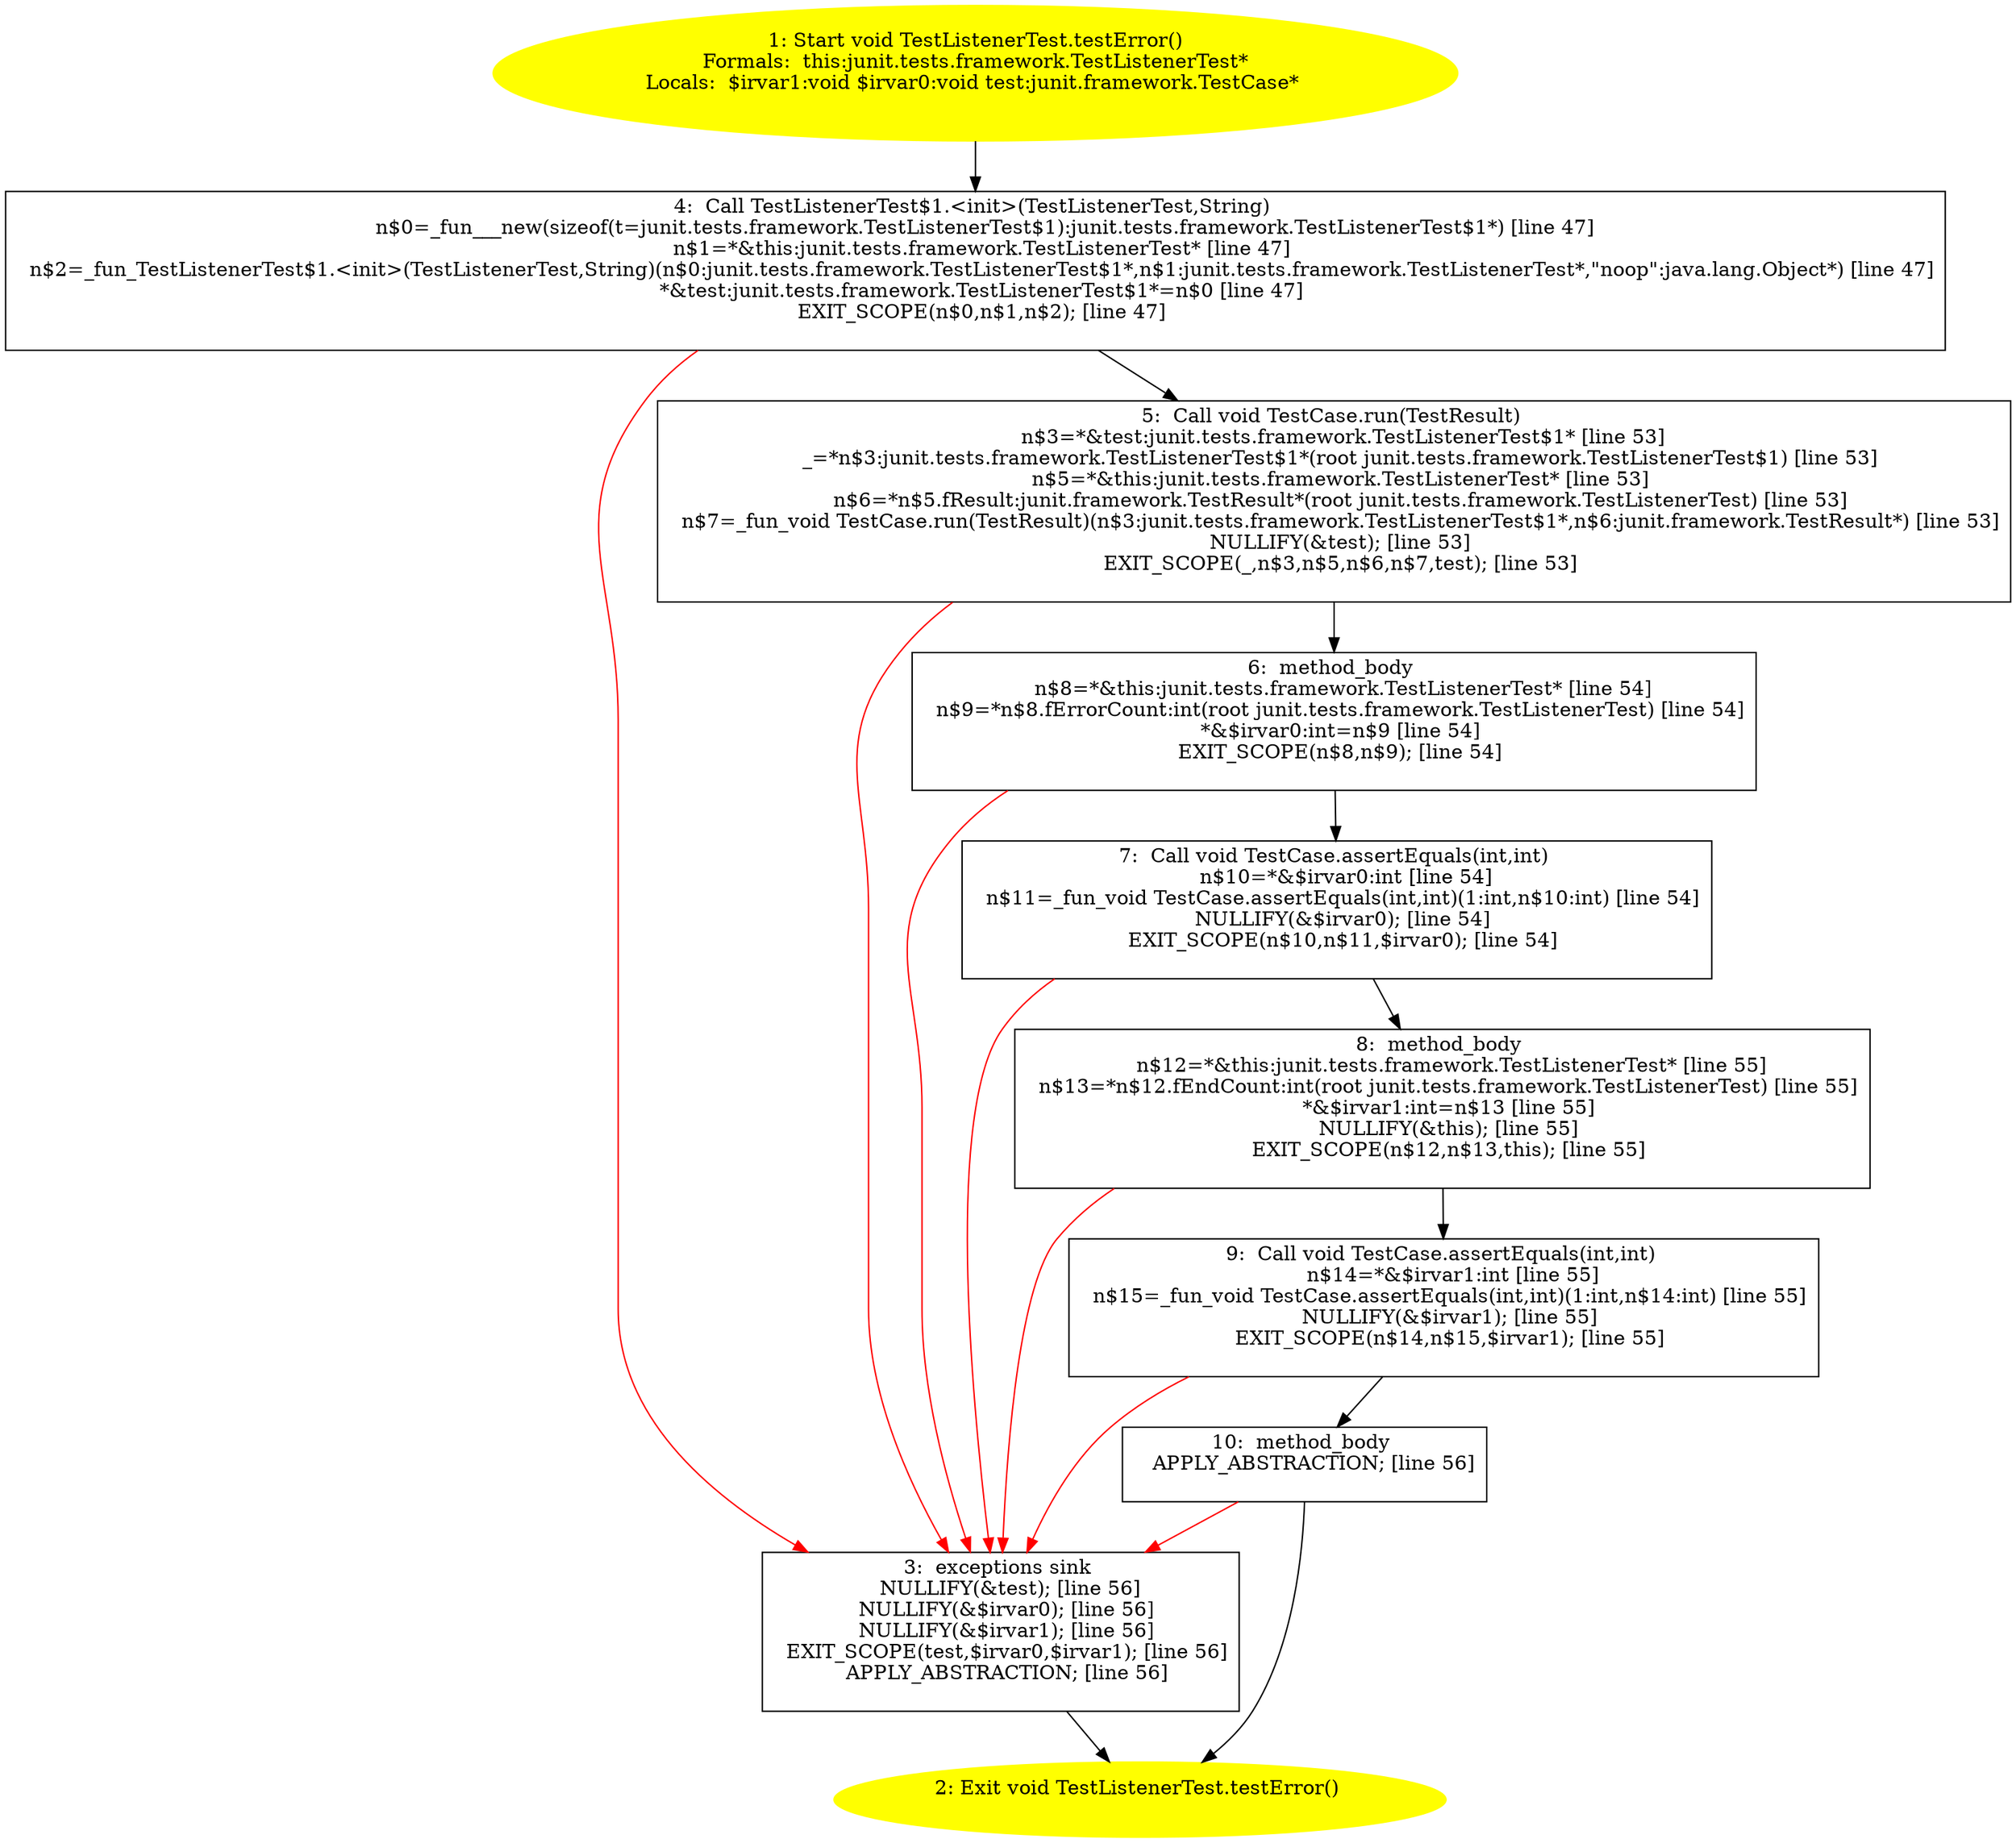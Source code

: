 /* @generated */
digraph cfg {
"junit.tests.framework.TestListenerTest.testError():void.a08bd3f0c9ed1328d454f878205158a5_1" [label="1: Start void TestListenerTest.testError()\nFormals:  this:junit.tests.framework.TestListenerTest*\nLocals:  $irvar1:void $irvar0:void test:junit.framework.TestCase* \n  " color=yellow style=filled]
	

	 "junit.tests.framework.TestListenerTest.testError():void.a08bd3f0c9ed1328d454f878205158a5_1" -> "junit.tests.framework.TestListenerTest.testError():void.a08bd3f0c9ed1328d454f878205158a5_4" ;
"junit.tests.framework.TestListenerTest.testError():void.a08bd3f0c9ed1328d454f878205158a5_2" [label="2: Exit void TestListenerTest.testError() \n  " color=yellow style=filled]
	

"junit.tests.framework.TestListenerTest.testError():void.a08bd3f0c9ed1328d454f878205158a5_3" [label="3:  exceptions sink \n   NULLIFY(&test); [line 56]\n  NULLIFY(&$irvar0); [line 56]\n  NULLIFY(&$irvar1); [line 56]\n  EXIT_SCOPE(test,$irvar0,$irvar1); [line 56]\n  APPLY_ABSTRACTION; [line 56]\n " shape="box"]
	

	 "junit.tests.framework.TestListenerTest.testError():void.a08bd3f0c9ed1328d454f878205158a5_3" -> "junit.tests.framework.TestListenerTest.testError():void.a08bd3f0c9ed1328d454f878205158a5_2" ;
"junit.tests.framework.TestListenerTest.testError():void.a08bd3f0c9ed1328d454f878205158a5_4" [label="4:  Call TestListenerTest$1.<init>(TestListenerTest,String) \n   n$0=_fun___new(sizeof(t=junit.tests.framework.TestListenerTest$1):junit.tests.framework.TestListenerTest$1*) [line 47]\n  n$1=*&this:junit.tests.framework.TestListenerTest* [line 47]\n  n$2=_fun_TestListenerTest$1.<init>(TestListenerTest,String)(n$0:junit.tests.framework.TestListenerTest$1*,n$1:junit.tests.framework.TestListenerTest*,\"noop\":java.lang.Object*) [line 47]\n  *&test:junit.tests.framework.TestListenerTest$1*=n$0 [line 47]\n  EXIT_SCOPE(n$0,n$1,n$2); [line 47]\n " shape="box"]
	

	 "junit.tests.framework.TestListenerTest.testError():void.a08bd3f0c9ed1328d454f878205158a5_4" -> "junit.tests.framework.TestListenerTest.testError():void.a08bd3f0c9ed1328d454f878205158a5_5" ;
	 "junit.tests.framework.TestListenerTest.testError():void.a08bd3f0c9ed1328d454f878205158a5_4" -> "junit.tests.framework.TestListenerTest.testError():void.a08bd3f0c9ed1328d454f878205158a5_3" [color="red" ];
"junit.tests.framework.TestListenerTest.testError():void.a08bd3f0c9ed1328d454f878205158a5_5" [label="5:  Call void TestCase.run(TestResult) \n   n$3=*&test:junit.tests.framework.TestListenerTest$1* [line 53]\n  _=*n$3:junit.tests.framework.TestListenerTest$1*(root junit.tests.framework.TestListenerTest$1) [line 53]\n  n$5=*&this:junit.tests.framework.TestListenerTest* [line 53]\n  n$6=*n$5.fResult:junit.framework.TestResult*(root junit.tests.framework.TestListenerTest) [line 53]\n  n$7=_fun_void TestCase.run(TestResult)(n$3:junit.tests.framework.TestListenerTest$1*,n$6:junit.framework.TestResult*) [line 53]\n  NULLIFY(&test); [line 53]\n  EXIT_SCOPE(_,n$3,n$5,n$6,n$7,test); [line 53]\n " shape="box"]
	

	 "junit.tests.framework.TestListenerTest.testError():void.a08bd3f0c9ed1328d454f878205158a5_5" -> "junit.tests.framework.TestListenerTest.testError():void.a08bd3f0c9ed1328d454f878205158a5_6" ;
	 "junit.tests.framework.TestListenerTest.testError():void.a08bd3f0c9ed1328d454f878205158a5_5" -> "junit.tests.framework.TestListenerTest.testError():void.a08bd3f0c9ed1328d454f878205158a5_3" [color="red" ];
"junit.tests.framework.TestListenerTest.testError():void.a08bd3f0c9ed1328d454f878205158a5_6" [label="6:  method_body \n   n$8=*&this:junit.tests.framework.TestListenerTest* [line 54]\n  n$9=*n$8.fErrorCount:int(root junit.tests.framework.TestListenerTest) [line 54]\n  *&$irvar0:int=n$9 [line 54]\n  EXIT_SCOPE(n$8,n$9); [line 54]\n " shape="box"]
	

	 "junit.tests.framework.TestListenerTest.testError():void.a08bd3f0c9ed1328d454f878205158a5_6" -> "junit.tests.framework.TestListenerTest.testError():void.a08bd3f0c9ed1328d454f878205158a5_7" ;
	 "junit.tests.framework.TestListenerTest.testError():void.a08bd3f0c9ed1328d454f878205158a5_6" -> "junit.tests.framework.TestListenerTest.testError():void.a08bd3f0c9ed1328d454f878205158a5_3" [color="red" ];
"junit.tests.framework.TestListenerTest.testError():void.a08bd3f0c9ed1328d454f878205158a5_7" [label="7:  Call void TestCase.assertEquals(int,int) \n   n$10=*&$irvar0:int [line 54]\n  n$11=_fun_void TestCase.assertEquals(int,int)(1:int,n$10:int) [line 54]\n  NULLIFY(&$irvar0); [line 54]\n  EXIT_SCOPE(n$10,n$11,$irvar0); [line 54]\n " shape="box"]
	

	 "junit.tests.framework.TestListenerTest.testError():void.a08bd3f0c9ed1328d454f878205158a5_7" -> "junit.tests.framework.TestListenerTest.testError():void.a08bd3f0c9ed1328d454f878205158a5_8" ;
	 "junit.tests.framework.TestListenerTest.testError():void.a08bd3f0c9ed1328d454f878205158a5_7" -> "junit.tests.framework.TestListenerTest.testError():void.a08bd3f0c9ed1328d454f878205158a5_3" [color="red" ];
"junit.tests.framework.TestListenerTest.testError():void.a08bd3f0c9ed1328d454f878205158a5_8" [label="8:  method_body \n   n$12=*&this:junit.tests.framework.TestListenerTest* [line 55]\n  n$13=*n$12.fEndCount:int(root junit.tests.framework.TestListenerTest) [line 55]\n  *&$irvar1:int=n$13 [line 55]\n  NULLIFY(&this); [line 55]\n  EXIT_SCOPE(n$12,n$13,this); [line 55]\n " shape="box"]
	

	 "junit.tests.framework.TestListenerTest.testError():void.a08bd3f0c9ed1328d454f878205158a5_8" -> "junit.tests.framework.TestListenerTest.testError():void.a08bd3f0c9ed1328d454f878205158a5_9" ;
	 "junit.tests.framework.TestListenerTest.testError():void.a08bd3f0c9ed1328d454f878205158a5_8" -> "junit.tests.framework.TestListenerTest.testError():void.a08bd3f0c9ed1328d454f878205158a5_3" [color="red" ];
"junit.tests.framework.TestListenerTest.testError():void.a08bd3f0c9ed1328d454f878205158a5_9" [label="9:  Call void TestCase.assertEquals(int,int) \n   n$14=*&$irvar1:int [line 55]\n  n$15=_fun_void TestCase.assertEquals(int,int)(1:int,n$14:int) [line 55]\n  NULLIFY(&$irvar1); [line 55]\n  EXIT_SCOPE(n$14,n$15,$irvar1); [line 55]\n " shape="box"]
	

	 "junit.tests.framework.TestListenerTest.testError():void.a08bd3f0c9ed1328d454f878205158a5_9" -> "junit.tests.framework.TestListenerTest.testError():void.a08bd3f0c9ed1328d454f878205158a5_10" ;
	 "junit.tests.framework.TestListenerTest.testError():void.a08bd3f0c9ed1328d454f878205158a5_9" -> "junit.tests.framework.TestListenerTest.testError():void.a08bd3f0c9ed1328d454f878205158a5_3" [color="red" ];
"junit.tests.framework.TestListenerTest.testError():void.a08bd3f0c9ed1328d454f878205158a5_10" [label="10:  method_body \n   APPLY_ABSTRACTION; [line 56]\n " shape="box"]
	

	 "junit.tests.framework.TestListenerTest.testError():void.a08bd3f0c9ed1328d454f878205158a5_10" -> "junit.tests.framework.TestListenerTest.testError():void.a08bd3f0c9ed1328d454f878205158a5_2" ;
	 "junit.tests.framework.TestListenerTest.testError():void.a08bd3f0c9ed1328d454f878205158a5_10" -> "junit.tests.framework.TestListenerTest.testError():void.a08bd3f0c9ed1328d454f878205158a5_3" [color="red" ];
}
